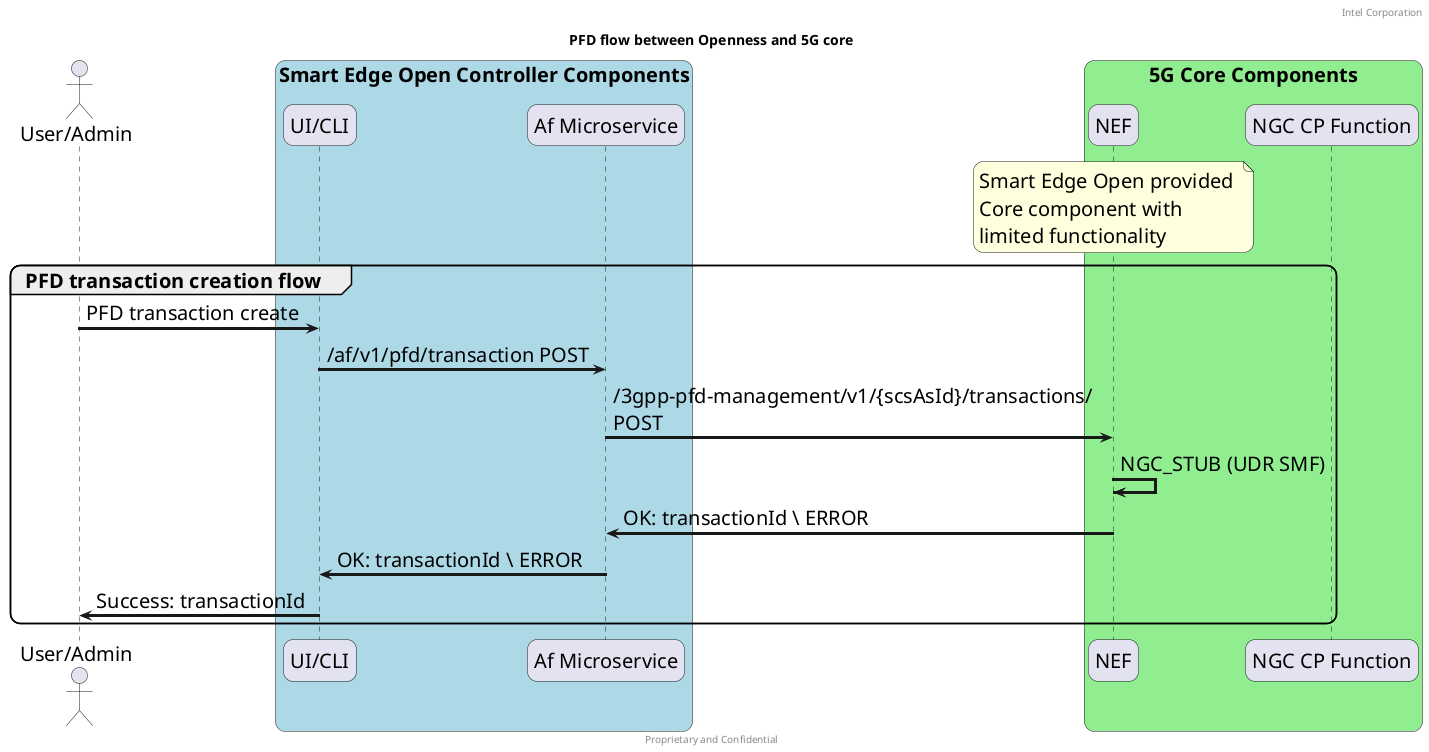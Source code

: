 @startuml
/' SPDX-License-Identifier: Apache-2.0
   Copyright (c) 2020 Intel Corporation
'/
skinparam monochrome false
skinparam roundcorner 20
skinparam defaultFontName "Intel Clear"
skinparam defaultFontSize 20
skinparam maxmessagesize 300
skinparam sequenceArrowThickness 3

header Intel Corporation
footer Proprietary and Confidential

title PFD flow between Openness and 5G core


actor "User/Admin" as user
participant "UI/CLI" as UI 
participant "Af Microservice" as AF 
participant "NEF" as NEF
participant "NGC CP Function" as 5GC

box "Smart Edge Open Controller Components" #LightBlue
	participant UI
    participant AF
end box

box "5G Core Components" #LightGreen
	participant NEF
    note over NEF 
        Smart Edge Open provided 
        Core component with 
        limited functionality
    end note    
    participant 5GC
end box

group PFD transaction creation flow
    user -> UI : PFD transaction create
    UI -> AF : /af/v1/pfd/transaction POST
    AF -> NEF : /3gpp-pfd-management/v1/{scsAsId}/transactions/ POST
    NEF -> NEF : NGC_STUB (UDR SMF)

    NEF -> AF : OK: transactionId \ ERROR 
    AF -> UI : OK: transactionId \ ERROR 
    UI -> user : Success: transactionId
end
@enduml
